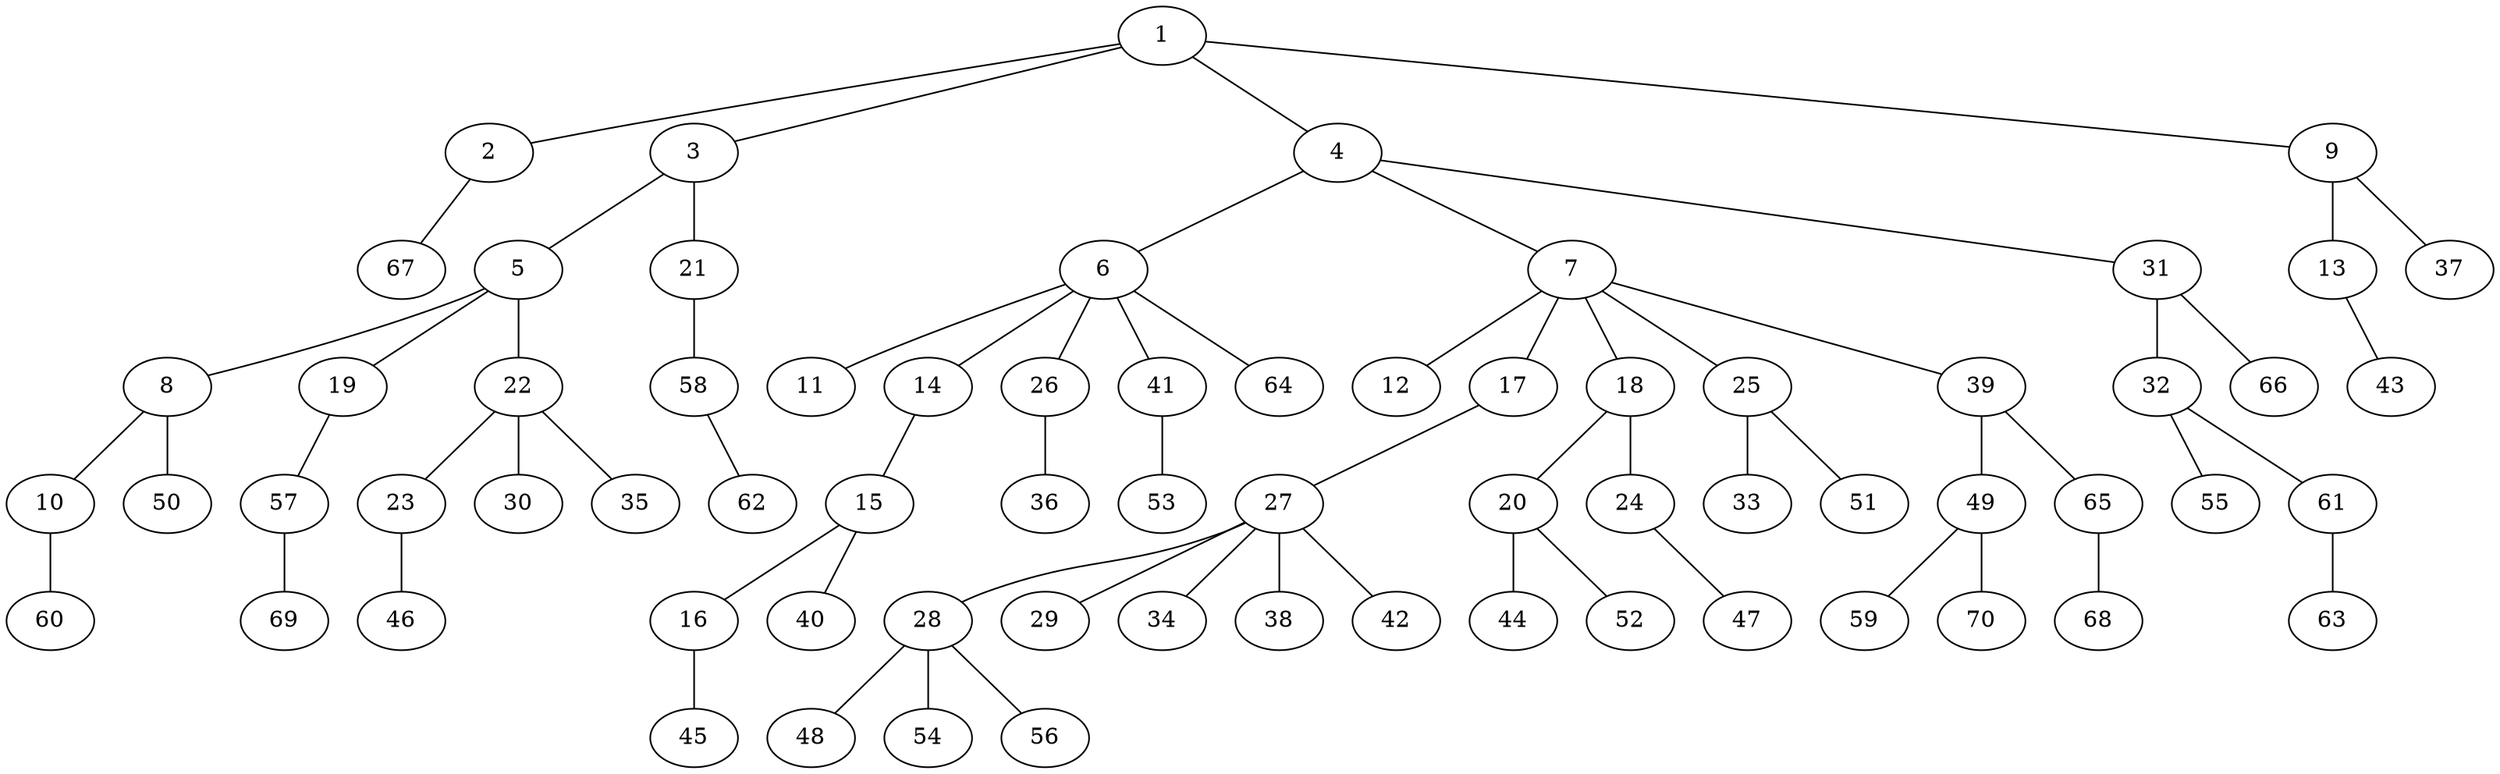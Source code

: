 graph graphname {1--2
1--3
1--4
1--9
2--67
3--5
3--21
4--6
4--7
4--31
5--8
5--19
5--22
6--11
6--14
6--26
6--41
6--64
7--12
7--17
7--18
7--25
7--39
8--10
8--50
9--13
9--37
10--60
13--43
14--15
15--16
15--40
16--45
17--27
18--20
18--24
19--57
20--44
20--52
21--58
22--23
22--30
22--35
23--46
24--47
25--33
25--51
26--36
27--28
27--29
27--34
27--38
27--42
28--48
28--54
28--56
31--32
31--66
32--55
32--61
39--49
39--65
41--53
49--59
49--70
57--69
58--62
61--63
65--68
}